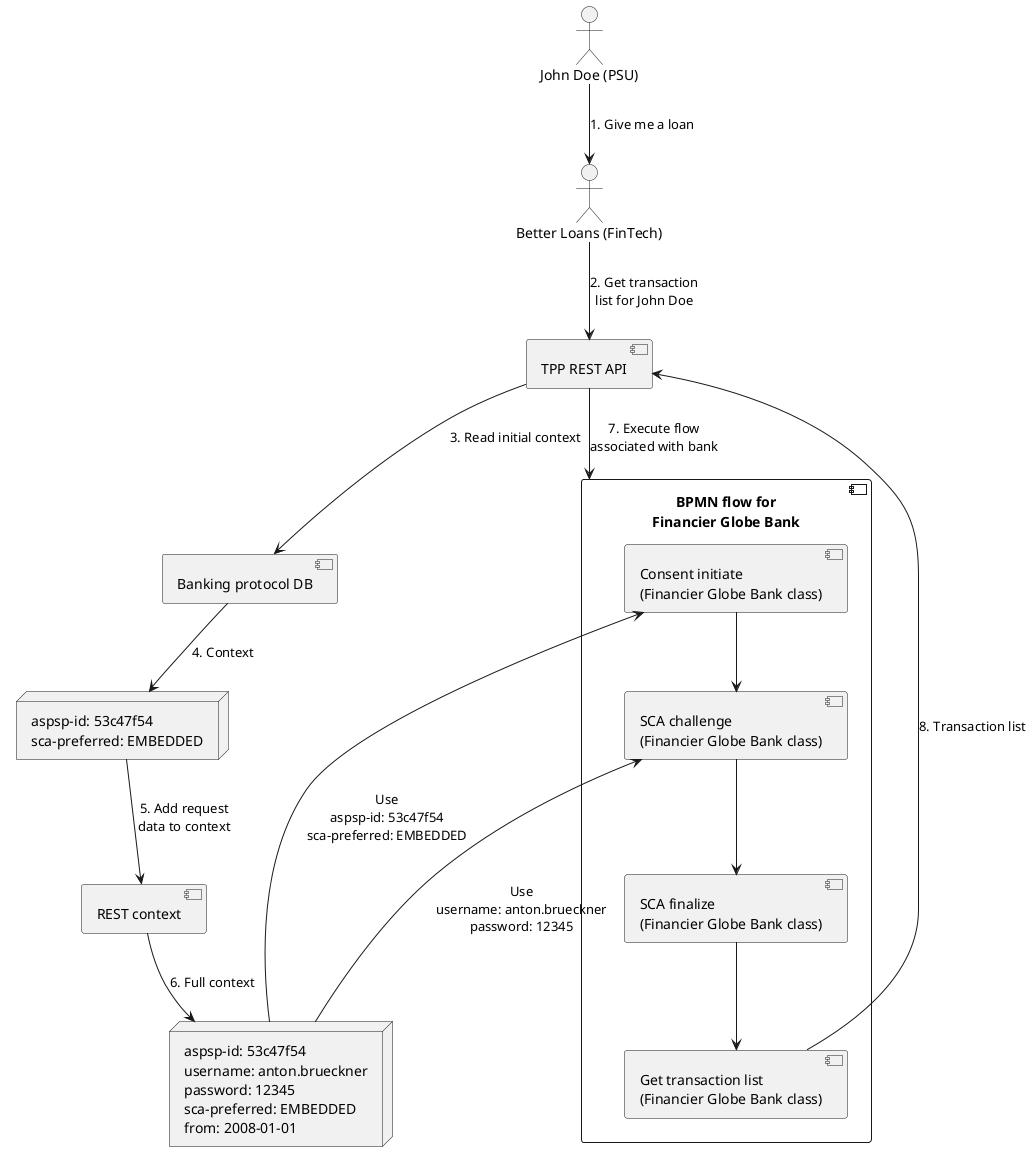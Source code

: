 @startuml
actor "Better Loans (FinTech)" as FinTech
actor "John Doe (PSU)" as PSU

component "TPP REST API" as api
component "REST context" as restContext

component "Banking protocol DB" as db

node initialContext  [
    aspsp-id: 53c47f54
    sca-preferred: EMBEDDED
]

node requestContext [
    aspsp-id: 53c47f54
    username: anton.brueckner
    password: 12345
    sca-preferred: EMBEDDED
    from: 2008-01-01
]

component "BPMN flow for\nFinancier Globe Bank" as bpmn {
    component "Consent initiate\n(Financier Globe Bank class)" as initiate
    component "SCA challenge\n(Financier Globe Bank class)" as challenge
    component "SCA finalize\n(Financier Globe Bank class)" as finalize
    component "Get transaction list\n(Financier Globe Bank class)" as txList

    initiate -down-> challenge
    challenge -down-> finalize
    finalize -down-> txList
}

PSU -down-> FinTech : 1. Give me a loan
FinTech -down-> api : 2. Get transaction\nlist for John Doe
api -down-> db : 3. Read initial context
db -down-> initialContext : 4. Context
initialContext -down-> restContext : 5. Add request\ndata to context
restContext -down-> requestContext : 6. Full context
api -down-> bpmn : 7. Execute flow\nassociated with bank
initiate <-- requestContext : Use\naspsp-id: 53c47f54\nsca-preferred: EMBEDDED
challenge <-- requestContext : Use\nusername: anton.brueckner\npassword: 12345
txList --> api : 8. Transaction list
@enduml
